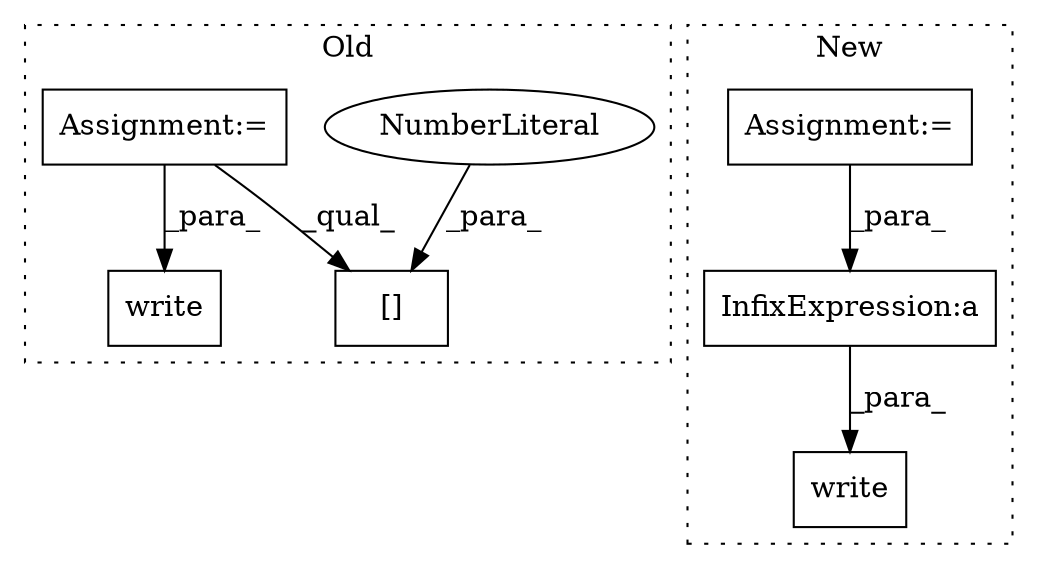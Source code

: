 digraph G {
subgraph cluster0 {
1 [label="[]" a="2" s="12988,12997" l="8,1" shape="box"];
3 [label="NumberLiteral" a="34" s="12996" l="1" shape="ellipse"];
4 [label="Assignment:=" a="7" s="12883,12960" l="53,2" shape="box"];
5 [label="write" a="32" s="13417,13497" l="6,2" shape="box"];
label = "Old";
style="dotted";
}
subgraph cluster1 {
2 [label="write" a="32" s="12742,12771" l="6,1" shape="box"];
6 [label="InfixExpression:a" a="27" s="12624" l="3" shape="box"];
7 [label="Assignment:=" a="7" s="12574" l="1" shape="box"];
label = "New";
style="dotted";
}
3 -> 1 [label="_para_"];
4 -> 5 [label="_para_"];
4 -> 1 [label="_qual_"];
6 -> 2 [label="_para_"];
7 -> 6 [label="_para_"];
}